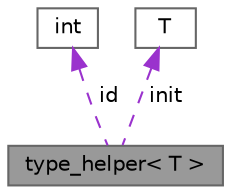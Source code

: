 digraph "type_helper&lt; T &gt;"
{
 // LATEX_PDF_SIZE
  bgcolor="transparent";
  edge [fontname=Helvetica,fontsize=10,labelfontname=Helvetica,labelfontsize=10];
  node [fontname=Helvetica,fontsize=10,shape=box,height=0.2,width=0.4];
  Node1 [label="type_helper\< T \>",height=0.2,width=0.4,color="gray40", fillcolor="grey60", style="filled", fontcolor="black",tooltip="Helper struct for type identification and initialization."];
  Node2 -> Node1 [dir="back",color="darkorchid3",style="dashed",label=" id" ];
  Node2 [label="int",height=0.2,width=0.4,color="gray40", fillcolor="white", style="filled",tooltip=" "];
  Node3 -> Node1 [dir="back",color="darkorchid3",style="dashed",label=" init" ];
  Node3 [label="T",height=0.2,width=0.4,color="gray40", fillcolor="white", style="filled",tooltip=" "];
}
